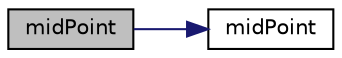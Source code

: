 digraph "midPoint"
{
  bgcolor="transparent";
  edge [fontname="Helvetica",fontsize="10",labelfontname="Helvetica",labelfontsize="10"];
  node [fontname="Helvetica",fontsize="10",shape=record];
  rankdir="LR";
  Node1 [label="midPoint",height=0.2,width=0.4,color="black", fillcolor="grey75", style="filled", fontcolor="black"];
  Node1 -> Node2 [color="midnightblue",fontsize="10",style="solid",fontname="Helvetica"];
  Node2 [label="midPoint",height=0.2,width=0.4,color="black",URL="$a01525.html#a81e0e0e83d40246075bbd53dc99b66c0",tooltip="Construct from mesh. "];
}
